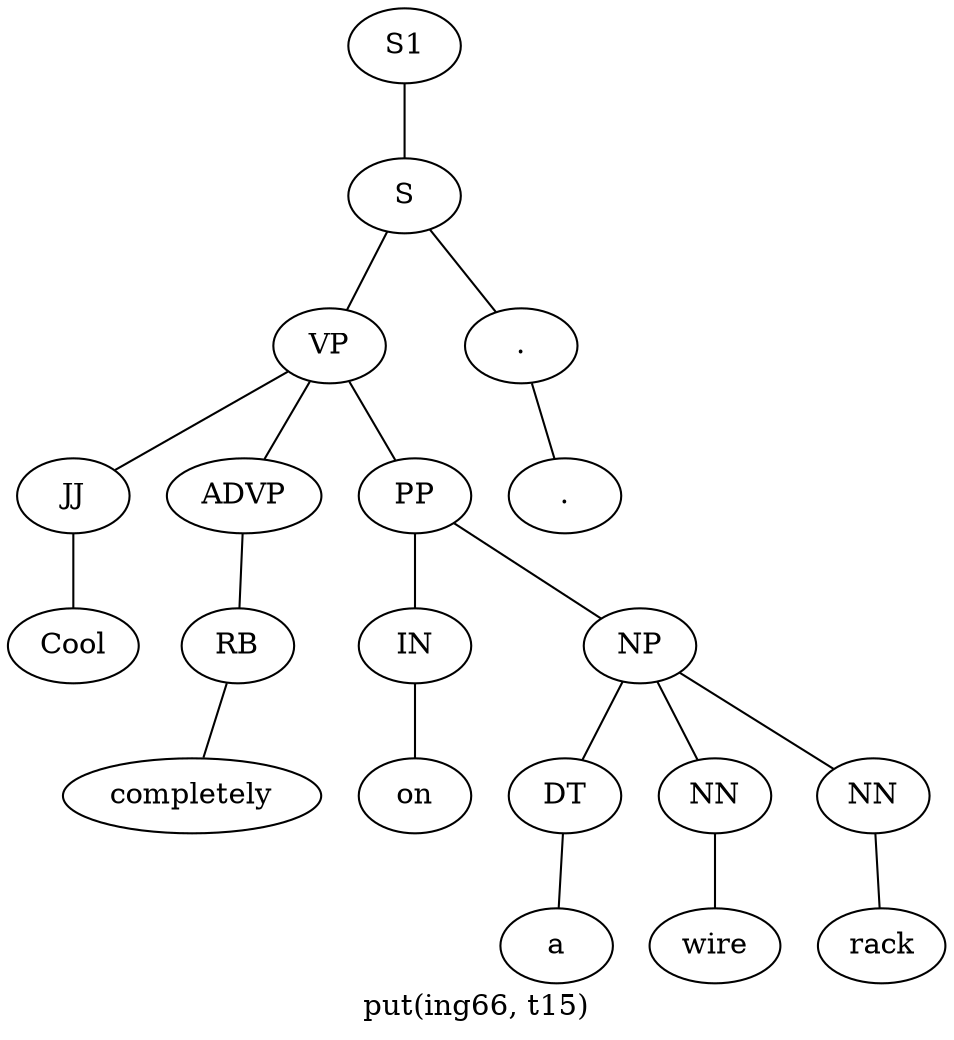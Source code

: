 graph SyntaxGraph {
	label = "put(ing66, t15)";
	Node0 [label="S1"];
	Node1 [label="S"];
	Node2 [label="VP"];
	Node3 [label="JJ"];
	Node4 [label="Cool"];
	Node5 [label="ADVP"];
	Node6 [label="RB"];
	Node7 [label="completely"];
	Node8 [label="PP"];
	Node9 [label="IN"];
	Node10 [label="on"];
	Node11 [label="NP"];
	Node12 [label="DT"];
	Node13 [label="a"];
	Node14 [label="NN"];
	Node15 [label="wire"];
	Node16 [label="NN"];
	Node17 [label="rack"];
	Node18 [label="."];
	Node19 [label="."];

	Node0 -- Node1;
	Node1 -- Node2;
	Node1 -- Node18;
	Node2 -- Node3;
	Node2 -- Node5;
	Node2 -- Node8;
	Node3 -- Node4;
	Node5 -- Node6;
	Node6 -- Node7;
	Node8 -- Node9;
	Node8 -- Node11;
	Node9 -- Node10;
	Node11 -- Node12;
	Node11 -- Node14;
	Node11 -- Node16;
	Node12 -- Node13;
	Node14 -- Node15;
	Node16 -- Node17;
	Node18 -- Node19;
}